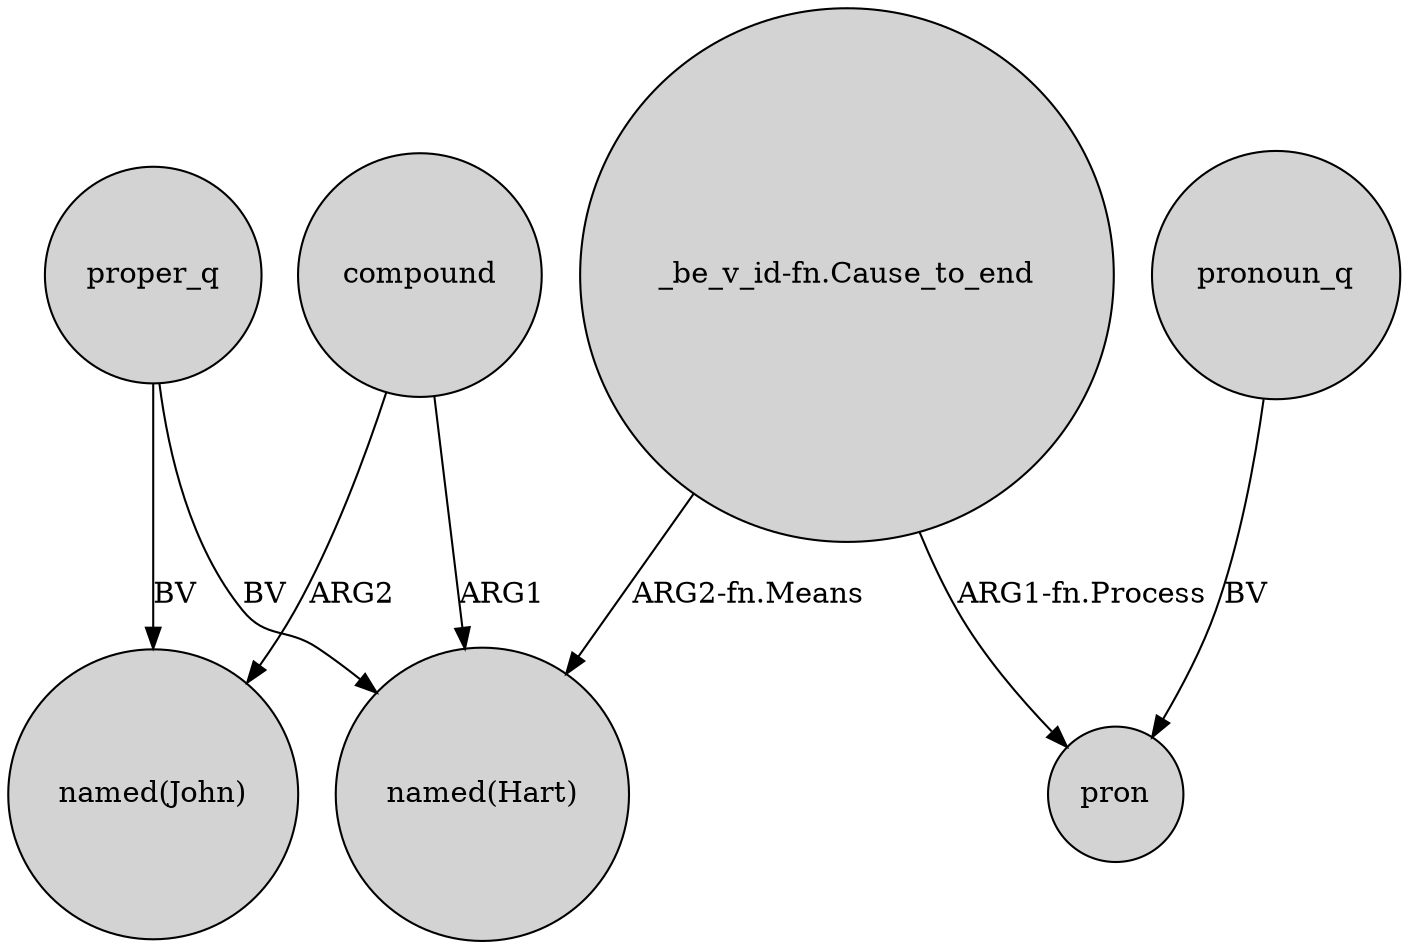 digraph {
	node [shape=circle style=filled]
	compound -> "named(John)" [label=ARG2]
	compound -> "named(Hart)" [label=ARG1]
	proper_q -> "named(Hart)" [label=BV]
	"_be_v_id-fn.Cause_to_end" -> "named(Hart)" [label="ARG2-fn.Means"]
	pronoun_q -> pron [label=BV]
	"_be_v_id-fn.Cause_to_end" -> pron [label="ARG1-fn.Process"]
	proper_q -> "named(John)" [label=BV]
}
